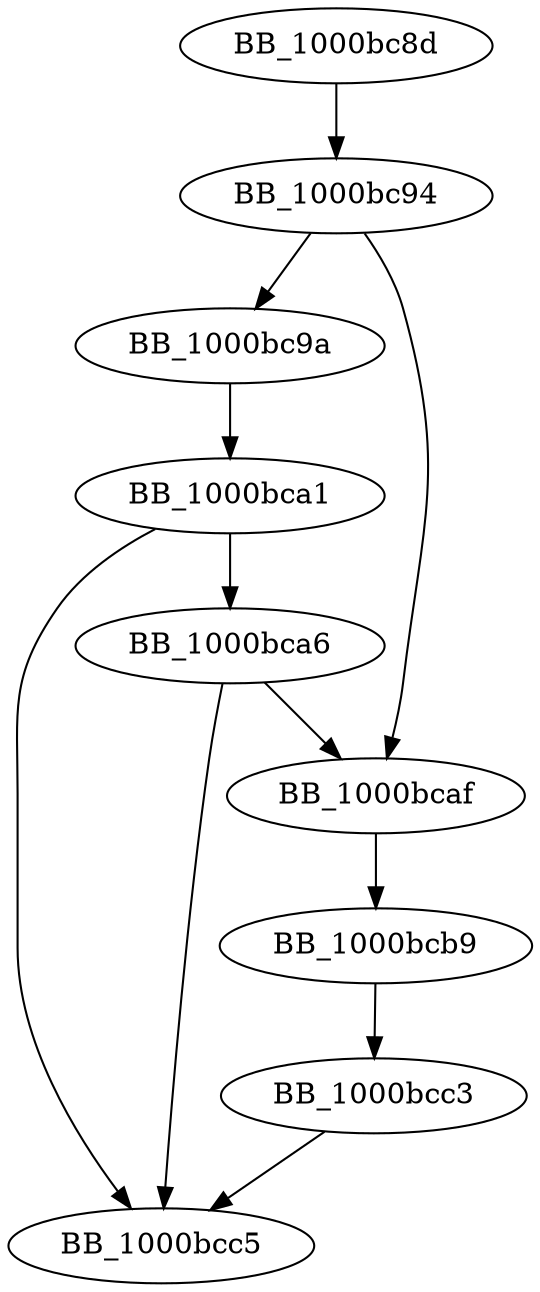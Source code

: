 DiGraph __FF_MSGBANNER{
BB_1000bc8d->BB_1000bc94
BB_1000bc94->BB_1000bc9a
BB_1000bc94->BB_1000bcaf
BB_1000bc9a->BB_1000bca1
BB_1000bca1->BB_1000bca6
BB_1000bca1->BB_1000bcc5
BB_1000bca6->BB_1000bcaf
BB_1000bca6->BB_1000bcc5
BB_1000bcaf->BB_1000bcb9
BB_1000bcb9->BB_1000bcc3
BB_1000bcc3->BB_1000bcc5
}
